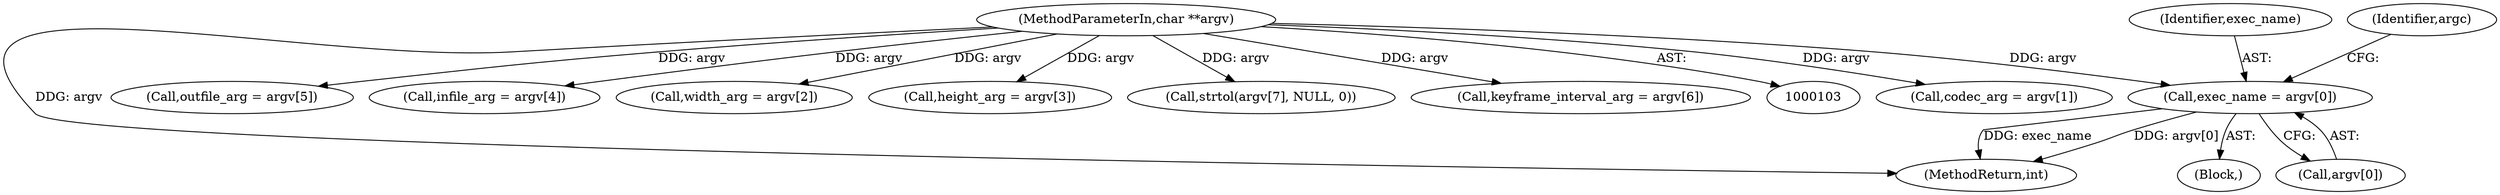 digraph "0_Android_5a9753fca56f0eeb9f61e342b2fccffc364f9426_14@array" {
"1000166" [label="(Call,exec_name = argv[0])"];
"1000105" [label="(MethodParameterIn,char **argv)"];
"1000166" [label="(Call,exec_name = argv[0])"];
"1000167" [label="(Identifier,exec_name)"];
"1000177" [label="(Call,codec_arg = argv[1])"];
"1000488" [label="(MethodReturn,int)"];
"1000105" [label="(MethodParameterIn,char **argv)"];
"1000197" [label="(Call,outfile_arg = argv[5])"];
"1000192" [label="(Call,infile_arg = argv[4])"];
"1000106" [label="(Block,)"];
"1000168" [label="(Call,argv[0])"];
"1000182" [label="(Call,width_arg = argv[2])"];
"1000187" [label="(Call,height_arg = argv[3])"];
"1000384" [label="(Call,strtol(argv[7], NULL, 0))"];
"1000173" [label="(Identifier,argc)"];
"1000202" [label="(Call,keyframe_interval_arg = argv[6])"];
"1000166" -> "1000106"  [label="AST: "];
"1000166" -> "1000168"  [label="CFG: "];
"1000167" -> "1000166"  [label="AST: "];
"1000168" -> "1000166"  [label="AST: "];
"1000173" -> "1000166"  [label="CFG: "];
"1000166" -> "1000488"  [label="DDG: argv[0]"];
"1000166" -> "1000488"  [label="DDG: exec_name"];
"1000105" -> "1000166"  [label="DDG: argv"];
"1000105" -> "1000103"  [label="AST: "];
"1000105" -> "1000488"  [label="DDG: argv"];
"1000105" -> "1000177"  [label="DDG: argv"];
"1000105" -> "1000182"  [label="DDG: argv"];
"1000105" -> "1000187"  [label="DDG: argv"];
"1000105" -> "1000192"  [label="DDG: argv"];
"1000105" -> "1000197"  [label="DDG: argv"];
"1000105" -> "1000202"  [label="DDG: argv"];
"1000105" -> "1000384"  [label="DDG: argv"];
}
